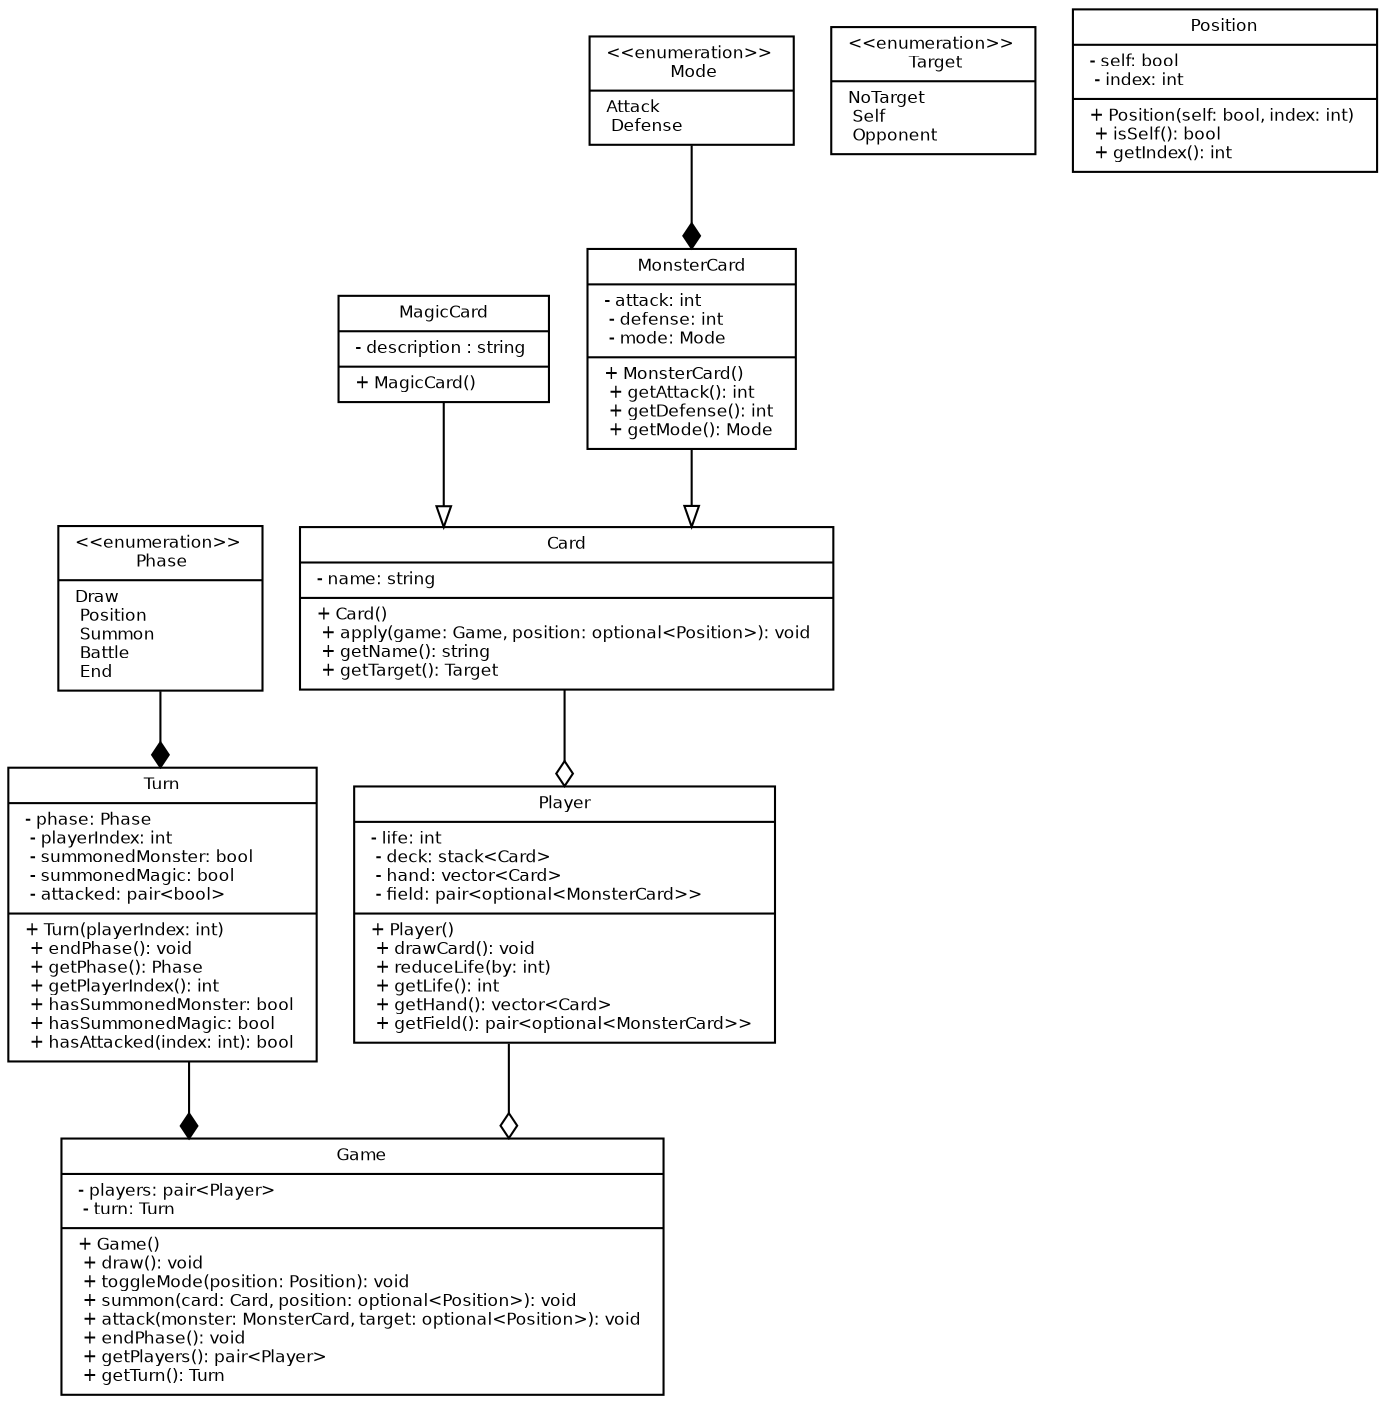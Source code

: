 digraph ClassDiagram {
	fontname = "Bitstream Vera Sans"
  fontsize = 8
  splines = "ortho"

  node [
    fontname = "Bitstream Vera Sans"
    fontsize = 8
    shape = "record"
  ]

  edge [
    fontname = "Bitstream Vera Sans"
    fontsize = 8
  ]

	// Classes  
  Game [
  	label = "{ Game
      |
      - players: pair\<Player\> \l
      - turn: Turn \l
      |
      + Game() \l
      + draw(): void \l
      + toggleMode(position: Position): void \l
      + summon(card: Card, position: optional\<Position\>): void \l
      + attack(monster: MonsterCard, target: optional\<Position\>): void \l
      + endPhase(): void \l
      + getPlayers(): pair\<Player\> \l
      + getTurn(): Turn \l
    }"
  ]
  
  Turn [
    label = "{ Turn
      |
      - phase: Phase \l
      - playerIndex: int \l
      - summonedMonster: bool \l
      - summonedMagic: bool \l
      - attacked: pair\<bool\> \l
      |
      + Turn(playerIndex: int) \l
      + endPhase(): void \l
      + getPhase(): Phase \l
      + getPlayerIndex(): int \l
      + hasSummonedMonster: bool \l
      + hasSummonedMagic: bool \l
      + hasAttacked(index: int): bool \l
    }"
  ]
  
  Phase [
    label = "{ \<\<enumeration\>\> \l Phase
      |
      Draw \l
      Position \l
      Summon \l
      Battle \l
      End \l
    }"
  ]

  Player [
  	label = "{ Player
      |
      - life: int \l
      - deck: stack\<Card\> \l
      - hand: vector\<Card\> \l
      - field: pair\<optional\<MonsterCard\>\> \l
      |
      + Player() \l
      + drawCard(): void \l
      + reduceLife(by: int) \l
      + getLife(): int \l
      + getHand(): vector\<Card\> \l
      + getField(): pair\<optional\<MonsterCard\>\> \l
    }"
  ]
  
  Card [
    label = "{ Card
      |
      - name: string \l
      |
      + Card() \l
      + apply(game: Game, position: optional\<Position\>): void \l
      + getName(): string \l
      + getTarget(): Target \l
    }"
  ]

  Target [
    label = "{ \<\<enumeration\>\> \l Target
      |
      NoTarget \l
      Self \l
      Opponent \l
    }"
  ]
  
  MagicCard [
    label = "{ MagicCard
      |
      - description : string \l
      |
      + MagicCard() \l
    }"
  ]
  
  MonsterCard [
    label = "{ MonsterCard
      |
      - attack: int \l
      - defense: int \l
      - mode: Mode \l
      |
      + MonsterCard() \l
      + getAttack(): int \l
      + getDefense(): int \l
      + getMode(): Mode \l
    }"
  ]
  
  Mode [
    label = "{ \<\<enumeration\>\> \l Mode
      |
      Attack \l
      Defense \l
    }"
  ]

  Position [
    label = "{ Position
      |
      - self: bool \l
      - index: int \l
      |
      + Position(self: bool, index: int) \l
      + isSelf(): bool \l
      + getIndex(): int \l
    }"
  ]

	// Heranças
  edge [
    arrowhead = "empty"
  ]
  
  MagicCard -> Card
  MonsterCard -> Card
  
  // Composições
  edge [
    arrowhead = "diamond"
  ]
  Phase -> Turn
  Turn -> Game
  Mode -> MonsterCard
  
  edge [
    arrowhead = "odiamond"
  ]
  Card -> Player
  Player -> Game
}
